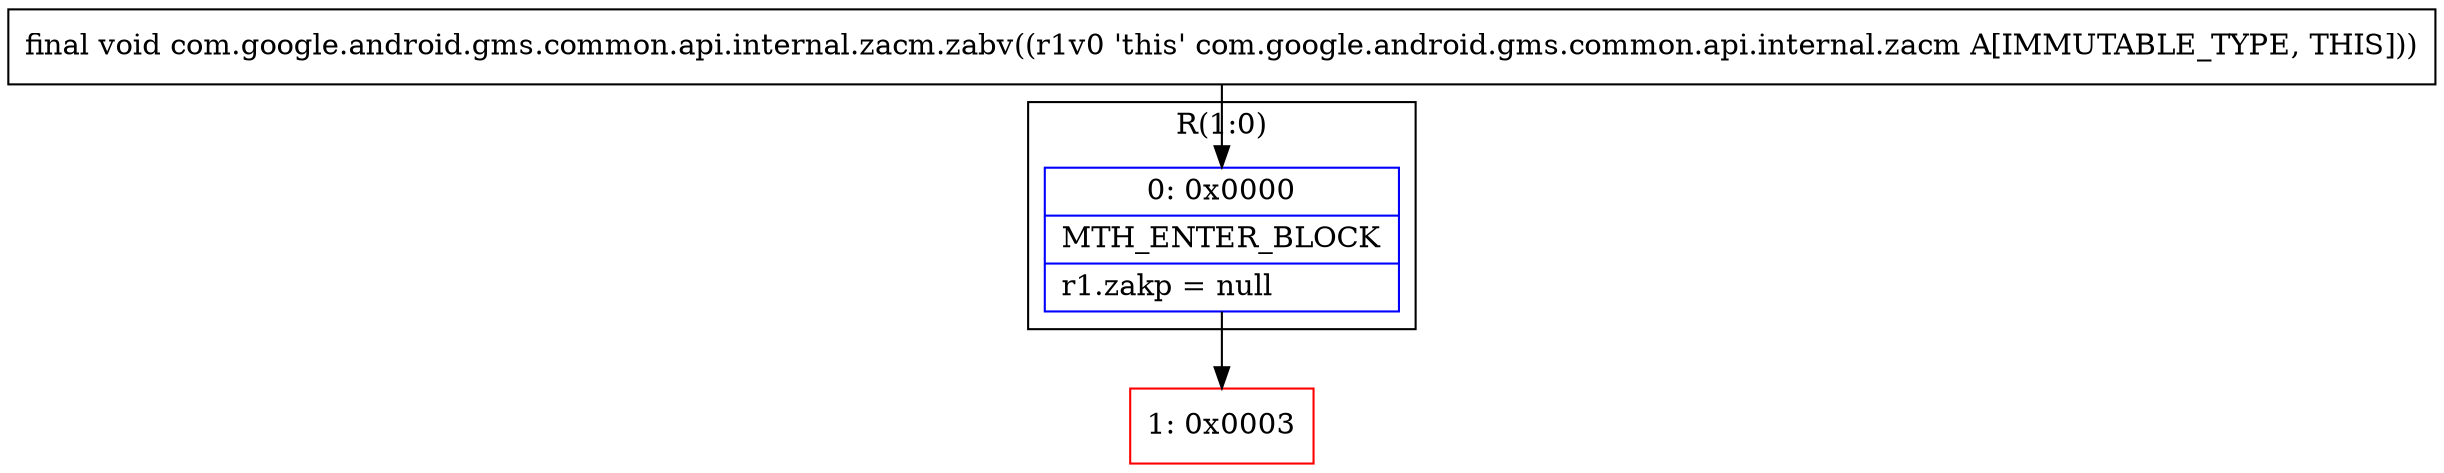digraph "CFG forcom.google.android.gms.common.api.internal.zacm.zabv()V" {
subgraph cluster_Region_1768128662 {
label = "R(1:0)";
node [shape=record,color=blue];
Node_0 [shape=record,label="{0\:\ 0x0000|MTH_ENTER_BLOCK\l|r1.zakp = null\l}"];
}
Node_1 [shape=record,color=red,label="{1\:\ 0x0003}"];
MethodNode[shape=record,label="{final void com.google.android.gms.common.api.internal.zacm.zabv((r1v0 'this' com.google.android.gms.common.api.internal.zacm A[IMMUTABLE_TYPE, THIS])) }"];
MethodNode -> Node_0;
Node_0 -> Node_1;
}

